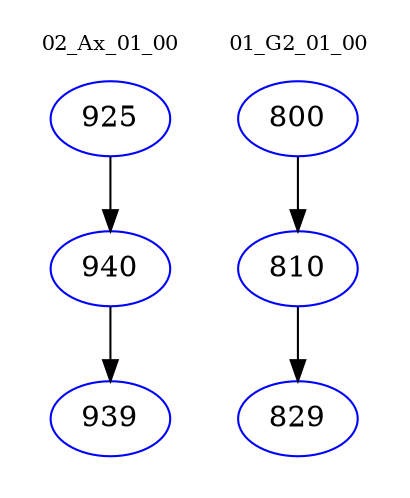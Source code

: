 digraph{
subgraph cluster_0 {
color = white
label = "02_Ax_01_00";
fontsize=10;
T0_925 [label="925", color="blue"]
T0_925 -> T0_940 [color="black"]
T0_940 [label="940", color="blue"]
T0_940 -> T0_939 [color="black"]
T0_939 [label="939", color="blue"]
}
subgraph cluster_1 {
color = white
label = "01_G2_01_00";
fontsize=10;
T1_800 [label="800", color="blue"]
T1_800 -> T1_810 [color="black"]
T1_810 [label="810", color="blue"]
T1_810 -> T1_829 [color="black"]
T1_829 [label="829", color="blue"]
}
}

